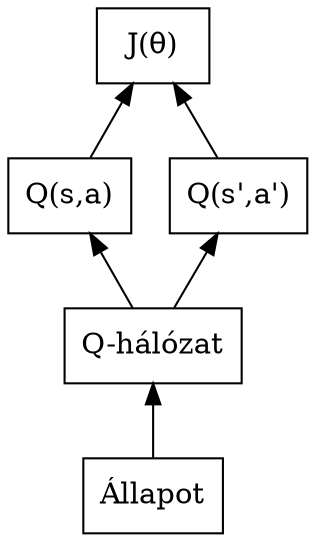 digraph dql {
    //graph[dpi=300]
    rankdir="BT"

    cost [label="J(θ)", shape="rectangle"]
    qsa [label="Q(s,a)", shape="rectangle"]
    qsaprime [label="Q(s',a')", shape="rectangle"]
    qnet [label="Q-hálózat", shape="rectangle"]
    state [label="Állapot", shape="rectangle"]

    qnet -> qsa
    qnet -> qsaprime
    qsa -> cost
    qsaprime -> cost
    state -> qnet
}
